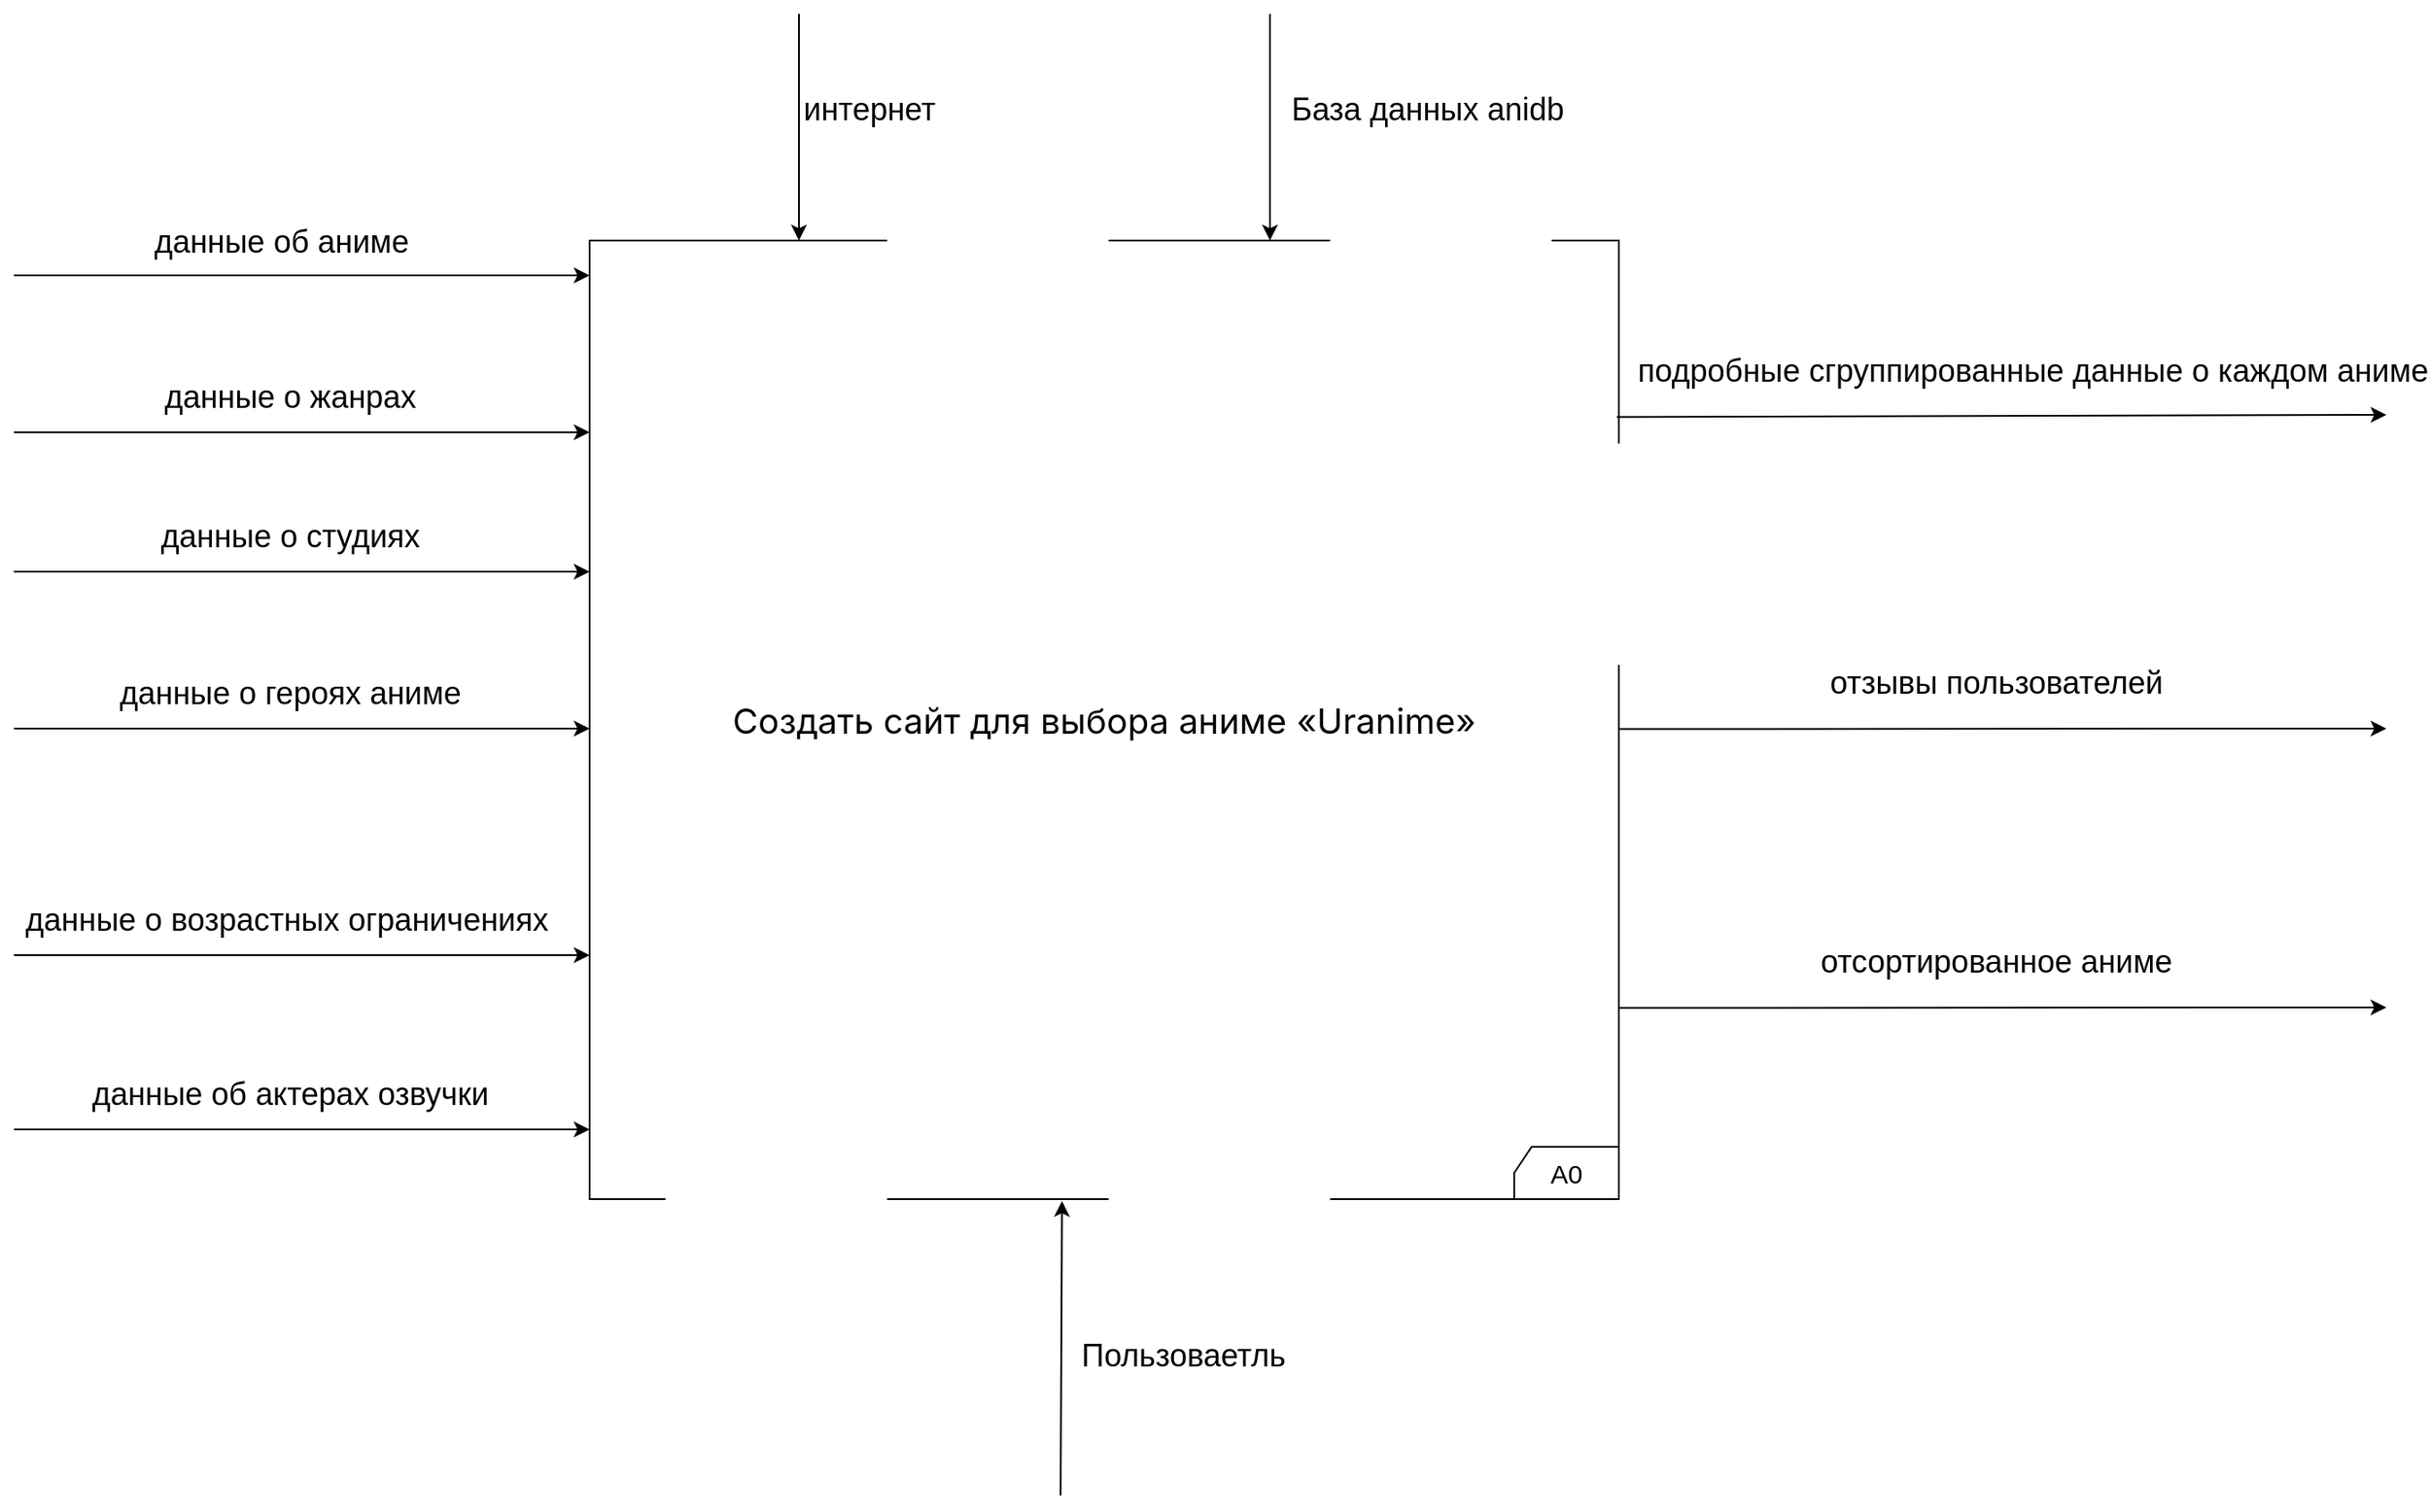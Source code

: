 <mxfile version="20.1.1" type="github" pages="3">
  <diagram id="C1S7lXm1vycLu2fcg__U" name="Page-1">
    <mxGraphModel dx="1609" dy="649" grid="1" gridSize="10" guides="1" tooltips="1" connect="1" arrows="1" fold="1" page="1" pageScale="1" pageWidth="827" pageHeight="1169" math="0" shadow="0">
      <root>
        <mxCell id="0" />
        <mxCell id="1" parent="0" />
        <mxCell id="EpPyLKI_BGSp-W5NQvNy-1" value="&lt;font style=&quot;font-size: 15px;&quot;&gt;A0&lt;/font&gt;" style="shape=umlFrame;whiteSpace=wrap;html=1;direction=west;width=60;height=30;" vertex="1" parent="1">
          <mxGeometry x="210" y="160" width="590" height="550" as="geometry" />
        </mxCell>
        <mxCell id="EpPyLKI_BGSp-W5NQvNy-2" value="&lt;span style=&quot;font-family: -apple-system, BlinkMacSystemFont, Roboto, &amp;quot;Open Sans&amp;quot;, &amp;quot;Helvetica Neue&amp;quot;, &amp;quot;Noto Sans Armenian&amp;quot;, &amp;quot;Noto Sans Bengali&amp;quot;, &amp;quot;Noto Sans Cherokee&amp;quot;, &amp;quot;Noto Sans Devanagari&amp;quot;, &amp;quot;Noto Sans Ethiopic&amp;quot;, &amp;quot;Noto Sans Georgian&amp;quot;, &amp;quot;Noto Sans Hebrew&amp;quot;, &amp;quot;Noto Sans Kannada&amp;quot;, &amp;quot;Noto Sans Khmer&amp;quot;, &amp;quot;Noto Sans Lao&amp;quot;, &amp;quot;Noto Sans Osmanya&amp;quot;, &amp;quot;Noto Sans Tamil&amp;quot;, &amp;quot;Noto Sans Telugu&amp;quot;, &amp;quot;Noto Sans Thai&amp;quot;, sans-serif; font-style: normal; font-variant-ligatures: normal; font-variant-caps: normal; font-weight: 400; letter-spacing: normal; orphans: 2; text-indent: 0px; text-transform: none; widows: 2; word-spacing: 0px; -webkit-text-stroke-width: 0px; text-decoration-thickness: initial; text-decoration-style: initial; text-decoration-color: initial; float: none; background-color: rgb(255, 255, 255); display: inline !important;&quot;&gt;&lt;font style=&quot;font-size: 20px;&quot;&gt;Создать сайт для выбора аниме «Uranime»&lt;/font&gt;&lt;/span&gt;" style="text;whiteSpace=wrap;html=1;align=center;verticalAlign=middle;" vertex="1" parent="1">
          <mxGeometry x="210" y="160" width="590" height="550" as="geometry" />
        </mxCell>
        <mxCell id="EpPyLKI_BGSp-W5NQvNy-3" value="" style="endArrow=classic;html=1;rounded=0;fontSize=20;fontColor=#000000;" edge="1" parent="1">
          <mxGeometry width="50" height="50" relative="1" as="geometry">
            <mxPoint x="-120" y="180" as="sourcePoint" />
            <mxPoint x="210" y="180" as="targetPoint" />
          </mxGeometry>
        </mxCell>
        <mxCell id="EpPyLKI_BGSp-W5NQvNy-4" value="&lt;font style=&quot;font-size: 18px;&quot;&gt;данные об аниме&lt;/font&gt;" style="edgeLabel;html=1;align=center;verticalAlign=middle;resizable=0;points=[];fontSize=20;fontColor=#000000;" vertex="1" connectable="0" parent="EpPyLKI_BGSp-W5NQvNy-3">
          <mxGeometry x="-0.122" y="1" relative="1" as="geometry">
            <mxPoint x="8" y="-19" as="offset" />
          </mxGeometry>
        </mxCell>
        <mxCell id="EpPyLKI_BGSp-W5NQvNy-5" value="" style="endArrow=classic;html=1;rounded=0;fontSize=18;fontColor=#000000;entryX=0.006;entryY=0.28;entryDx=0;entryDy=0;entryPerimeter=0;" edge="1" parent="1">
          <mxGeometry width="50" height="50" relative="1" as="geometry">
            <mxPoint x="-120" y="270" as="sourcePoint" />
            <mxPoint x="210.0" y="270" as="targetPoint" />
          </mxGeometry>
        </mxCell>
        <mxCell id="EpPyLKI_BGSp-W5NQvNy-6" value="данные о жанрах" style="edgeLabel;html=1;align=center;verticalAlign=middle;resizable=0;points=[];fontSize=18;fontColor=#000000;" vertex="1" connectable="0" parent="EpPyLKI_BGSp-W5NQvNy-5">
          <mxGeometry x="0.193" y="1" relative="1" as="geometry">
            <mxPoint x="-39" y="-19" as="offset" />
          </mxGeometry>
        </mxCell>
        <mxCell id="EpPyLKI_BGSp-W5NQvNy-7" value="" style="endArrow=classic;html=1;rounded=0;fontSize=18;fontColor=#000000;entryX=0.006;entryY=0.28;entryDx=0;entryDy=0;entryPerimeter=0;" edge="1" parent="1">
          <mxGeometry width="50" height="50" relative="1" as="geometry">
            <mxPoint x="-120" y="350" as="sourcePoint" />
            <mxPoint x="210" y="350" as="targetPoint" />
          </mxGeometry>
        </mxCell>
        <mxCell id="EpPyLKI_BGSp-W5NQvNy-8" value="данные о студиях" style="edgeLabel;html=1;align=center;verticalAlign=middle;resizable=0;points=[];fontSize=18;fontColor=#000000;" vertex="1" connectable="0" parent="EpPyLKI_BGSp-W5NQvNy-7">
          <mxGeometry x="0.193" y="1" relative="1" as="geometry">
            <mxPoint x="-39" y="-19" as="offset" />
          </mxGeometry>
        </mxCell>
        <mxCell id="EpPyLKI_BGSp-W5NQvNy-9" value="" style="endArrow=classic;html=1;rounded=0;fontSize=18;fontColor=#000000;entryX=0.006;entryY=0.28;entryDx=0;entryDy=0;entryPerimeter=0;" edge="1" parent="1">
          <mxGeometry width="50" height="50" relative="1" as="geometry">
            <mxPoint x="-120" y="440" as="sourcePoint" />
            <mxPoint x="210" y="440" as="targetPoint" />
          </mxGeometry>
        </mxCell>
        <mxCell id="EpPyLKI_BGSp-W5NQvNy-10" value="данные о героях аниме" style="edgeLabel;html=1;align=center;verticalAlign=middle;resizable=0;points=[];fontSize=18;fontColor=#000000;" vertex="1" connectable="0" parent="EpPyLKI_BGSp-W5NQvNy-9">
          <mxGeometry x="0.193" y="1" relative="1" as="geometry">
            <mxPoint x="-39" y="-19" as="offset" />
          </mxGeometry>
        </mxCell>
        <mxCell id="EpPyLKI_BGSp-W5NQvNy-11" value="данные о возрастных ограничениях" style="endArrow=classic;html=1;rounded=0;fontSize=18;fontColor=#000000;entryX=0.006;entryY=0.28;entryDx=0;entryDy=0;entryPerimeter=0;" edge="1" parent="1">
          <mxGeometry x="-0.059" y="20" width="50" height="50" relative="1" as="geometry">
            <mxPoint x="-120" y="570" as="sourcePoint" />
            <mxPoint x="210" y="570" as="targetPoint" />
            <mxPoint as="offset" />
          </mxGeometry>
        </mxCell>
        <mxCell id="EpPyLKI_BGSp-W5NQvNy-15" value="" style="endArrow=classic;html=1;rounded=0;fontSize=18;fontColor=#000000;entryX=0.006;entryY=0.28;entryDx=0;entryDy=0;entryPerimeter=0;" edge="1" parent="1">
          <mxGeometry width="50" height="50" relative="1" as="geometry">
            <mxPoint x="-120" y="670" as="sourcePoint" />
            <mxPoint x="210" y="670" as="targetPoint" />
          </mxGeometry>
        </mxCell>
        <mxCell id="EpPyLKI_BGSp-W5NQvNy-16" value="данные об актерах озвучки" style="edgeLabel;html=1;align=center;verticalAlign=middle;resizable=0;points=[];fontSize=18;fontColor=#000000;" vertex="1" connectable="0" parent="EpPyLKI_BGSp-W5NQvNy-15">
          <mxGeometry x="0.193" y="1" relative="1" as="geometry">
            <mxPoint x="-39" y="-19" as="offset" />
          </mxGeometry>
        </mxCell>
        <mxCell id="EpPyLKI_BGSp-W5NQvNy-17" value="" style="endArrow=classic;html=1;rounded=0;fontSize=15;fontColor=#000000;" edge="1" parent="1">
          <mxGeometry width="50" height="50" relative="1" as="geometry">
            <mxPoint x="600" y="30" as="sourcePoint" />
            <mxPoint x="600" y="160" as="targetPoint" />
          </mxGeometry>
        </mxCell>
        <mxCell id="EpPyLKI_BGSp-W5NQvNy-18" value="&lt;font style=&quot;font-size: 18px;&quot;&gt;База данных anidb&lt;/font&gt;" style="edgeLabel;html=1;align=center;verticalAlign=middle;resizable=0;points=[];fontSize=18;fontColor=#000000;" vertex="1" connectable="0" parent="EpPyLKI_BGSp-W5NQvNy-17">
          <mxGeometry x="-0.154" y="2" relative="1" as="geometry">
            <mxPoint x="88" as="offset" />
          </mxGeometry>
        </mxCell>
        <mxCell id="EpPyLKI_BGSp-W5NQvNy-19" value="" style="endArrow=classic;html=1;rounded=0;fontSize=15;fontColor=#000000;" edge="1" parent="1">
          <mxGeometry width="50" height="50" relative="1" as="geometry">
            <mxPoint x="330" y="30" as="sourcePoint" />
            <mxPoint x="330" y="160" as="targetPoint" />
          </mxGeometry>
        </mxCell>
        <mxCell id="EpPyLKI_BGSp-W5NQvNy-20" value="интернет" style="edgeLabel;html=1;align=center;verticalAlign=middle;resizable=0;points=[];fontSize=18;fontColor=#000000;" vertex="1" connectable="0" parent="EpPyLKI_BGSp-W5NQvNy-19">
          <mxGeometry x="-0.154" y="2" relative="1" as="geometry">
            <mxPoint x="38" as="offset" />
          </mxGeometry>
        </mxCell>
        <mxCell id="EpPyLKI_BGSp-W5NQvNy-23" value="" style="endArrow=classic;html=1;rounded=0;fontSize=18;fontColor=#000000;exitX=0.998;exitY=0.184;exitDx=0;exitDy=0;exitPerimeter=0;" edge="1" parent="1" source="EpPyLKI_BGSp-W5NQvNy-2">
          <mxGeometry width="50" height="50" relative="1" as="geometry">
            <mxPoint x="839" y="256.25" as="sourcePoint" />
            <mxPoint x="1240" y="260" as="targetPoint" />
          </mxGeometry>
        </mxCell>
        <mxCell id="EpPyLKI_BGSp-W5NQvNy-24" value="подробные сгруппированные данные о каждом аниме" style="edgeLabel;html=1;align=center;verticalAlign=middle;resizable=0;points=[];fontSize=18;fontColor=#000000;" vertex="1" connectable="0" parent="EpPyLKI_BGSp-W5NQvNy-23">
          <mxGeometry x="-0.18" y="-5" relative="1" as="geometry">
            <mxPoint x="57" y="-31" as="offset" />
          </mxGeometry>
        </mxCell>
        <mxCell id="EpPyLKI_BGSp-W5NQvNy-25" value="" style="endArrow=classic;html=1;rounded=0;fontSize=18;fontColor=#000000;exitX=1;exitY=0.175;exitDx=0;exitDy=0;exitPerimeter=0;" edge="1" parent="1">
          <mxGeometry width="50" height="50" relative="1" as="geometry">
            <mxPoint x="800" y="440.25" as="sourcePoint" />
            <mxPoint x="1240" y="440" as="targetPoint" />
          </mxGeometry>
        </mxCell>
        <mxCell id="EpPyLKI_BGSp-W5NQvNy-26" value="отзывы пользователей" style="edgeLabel;html=1;align=center;verticalAlign=middle;resizable=0;points=[];fontSize=18;fontColor=#000000;" vertex="1" connectable="0" parent="EpPyLKI_BGSp-W5NQvNy-25">
          <mxGeometry x="-0.18" y="-5" relative="1" as="geometry">
            <mxPoint x="35" y="-31" as="offset" />
          </mxGeometry>
        </mxCell>
        <mxCell id="EpPyLKI_BGSp-W5NQvNy-27" value="" style="endArrow=classic;html=1;rounded=0;fontSize=18;fontColor=#000000;exitX=1;exitY=0.175;exitDx=0;exitDy=0;exitPerimeter=0;" edge="1" parent="1">
          <mxGeometry width="50" height="50" relative="1" as="geometry">
            <mxPoint x="800" y="600.25" as="sourcePoint" />
            <mxPoint x="1240" y="600" as="targetPoint" />
          </mxGeometry>
        </mxCell>
        <mxCell id="EpPyLKI_BGSp-W5NQvNy-28" value="отсортированное аниме" style="edgeLabel;html=1;align=center;verticalAlign=middle;resizable=0;points=[];fontSize=18;fontColor=#000000;" vertex="1" connectable="0" parent="EpPyLKI_BGSp-W5NQvNy-27">
          <mxGeometry x="-0.18" y="-5" relative="1" as="geometry">
            <mxPoint x="35" y="-31" as="offset" />
          </mxGeometry>
        </mxCell>
        <mxCell id="EpPyLKI_BGSp-W5NQvNy-33" value="Пользоваетль" style="endArrow=classic;html=1;rounded=0;fontSize=18;fontColor=#000000;entryX=0.459;entryY=1.002;entryDx=0;entryDy=0;entryPerimeter=0;" edge="1" parent="1" target="EpPyLKI_BGSp-W5NQvNy-2">
          <mxGeometry x="-0.049" y="-70" width="50" height="50" relative="1" as="geometry">
            <mxPoint x="480" y="880" as="sourcePoint" />
            <mxPoint x="480" y="820" as="targetPoint" />
            <mxPoint as="offset" />
          </mxGeometry>
        </mxCell>
      </root>
    </mxGraphModel>
  </diagram>
  <diagram id="Or-lZ70Ezy1ZNHymoeio" name="Page-2">
    <mxGraphModel dx="1609" dy="1818" grid="1" gridSize="10" guides="1" tooltips="1" connect="1" arrows="1" fold="1" page="1" pageScale="1" pageWidth="827" pageHeight="1169" math="0" shadow="0">
      <root>
        <mxCell id="0" />
        <mxCell id="1" parent="0" />
        <mxCell id="6W7InJgg7Zyp4sVrnLlZ-1" value="&lt;font style=&quot;font-size: 19px;&quot;&gt;A1&lt;/font&gt;" style="shape=umlFrame;whiteSpace=wrap;html=1;direction=west;width=80;height=40;" vertex="1" parent="1">
          <mxGeometry x="100" y="120" width="590" height="550" as="geometry" />
        </mxCell>
        <mxCell id="QYXQcuzDmwCKAN16wYCU-1" value="&lt;font size=&quot;1&quot; face=&quot;-apple-system, BlinkMacSystemFont, Roboto, Open Sans, Helvetica Neue, Noto Sans Armenian, Noto Sans Bengali, Noto Sans Cherokee, Noto Sans Devanagari, Noto Sans Ethiopic, Noto Sans Georgian, Noto Sans Hebrew, Noto Sans Kannada, Noto Sans Khmer, Noto Sans Lao, Noto Sans Osmanya, Noto Sans Tamil, Noto Sans Telugu, Noto Sans Thai, sans-serif&quot; style=&quot;&quot;&gt;&lt;span style=&quot;background-color: rgb(255, 255, 255); font-size: 31px;&quot;&gt;Переход на главную страницу выбора аниме по фильтрам&lt;/span&gt;&lt;/font&gt;" style="text;whiteSpace=wrap;html=1;align=center;verticalAlign=middle;strokeWidth=1;fontSize=27;" vertex="1" parent="1">
          <mxGeometry x="100" y="190" width="590" height="380" as="geometry" />
        </mxCell>
        <mxCell id="s5IMsq5uQT9vIxX8dzPe-1" value="&lt;font style=&quot;font-size: 19px;&quot;&gt;A2&lt;/font&gt;" style="shape=umlFrame;whiteSpace=wrap;html=1;direction=west;width=90;height=50;" vertex="1" parent="1">
          <mxGeometry x="930" y="820" width="590" height="550" as="geometry" />
        </mxCell>
        <mxCell id="s5IMsq5uQT9vIxX8dzPe-2" value="&lt;font face=&quot;-apple-system, BlinkMacSystemFont, Roboto, Open Sans, Helvetica Neue, Noto Sans Armenian, Noto Sans Bengali, Noto Sans Cherokee, Noto Sans Devanagari, Noto Sans Ethiopic, Noto Sans Georgian, Noto Sans Hebrew, Noto Sans Kannada, Noto Sans Khmer, Noto Sans Lao, Noto Sans Osmanya, Noto Sans Tamil, Noto Sans Telugu, Noto Sans Thai, sans-serif&quot; style=&quot;font-size: 32px;&quot;&gt;&lt;span style=&quot;background-color: rgb(255, 255, 255); font-size: 32px;&quot;&gt;Переход на страницу выбранного аниме&lt;/span&gt;&lt;/font&gt;" style="text;whiteSpace=wrap;html=1;align=center;verticalAlign=middle;fontSize=32;" vertex="1" parent="1">
          <mxGeometry x="930" y="905" width="590" height="380" as="geometry" />
        </mxCell>
        <mxCell id="xp2BzdXL1EfM8Uey_ax4-1" value="" style="endArrow=classic;html=1;rounded=0;fontSize=20;fontColor=#000000;" edge="1" parent="1">
          <mxGeometry width="50" height="50" relative="1" as="geometry">
            <mxPoint x="-320" y="160" as="sourcePoint" />
            <mxPoint x="100" y="160" as="targetPoint" />
          </mxGeometry>
        </mxCell>
        <mxCell id="xp2BzdXL1EfM8Uey_ax4-2" value="&lt;font style=&quot;font-size: 25px;&quot;&gt;данные об аниме&lt;/font&gt;" style="edgeLabel;html=1;align=center;verticalAlign=middle;resizable=0;points=[];fontSize=25;fontColor=#000000;" vertex="1" connectable="0" parent="xp2BzdXL1EfM8Uey_ax4-1">
          <mxGeometry x="-0.122" y="1" relative="1" as="geometry">
            <mxPoint x="8" y="-19" as="offset" />
          </mxGeometry>
        </mxCell>
        <mxCell id="xp2BzdXL1EfM8Uey_ax4-3" value="" style="endArrow=classic;html=1;rounded=0;fontSize=18;fontColor=#000000;entryX=0.006;entryY=0.28;entryDx=0;entryDy=0;entryPerimeter=0;" edge="1" parent="1">
          <mxGeometry width="50" height="50" relative="1" as="geometry">
            <mxPoint x="-320" y="250" as="sourcePoint" />
            <mxPoint x="100" y="250" as="targetPoint" />
          </mxGeometry>
        </mxCell>
        <mxCell id="xp2BzdXL1EfM8Uey_ax4-4" value="данные о жанрах" style="edgeLabel;html=1;align=center;verticalAlign=middle;resizable=0;points=[];fontSize=25;fontColor=#000000;" vertex="1" connectable="0" parent="xp2BzdXL1EfM8Uey_ax4-3">
          <mxGeometry x="0.193" y="1" relative="1" as="geometry">
            <mxPoint x="-39" y="-19" as="offset" />
          </mxGeometry>
        </mxCell>
        <mxCell id="xp2BzdXL1EfM8Uey_ax4-5" value="" style="endArrow=classic;html=1;rounded=0;fontSize=18;fontColor=#000000;entryX=0.006;entryY=0.28;entryDx=0;entryDy=0;entryPerimeter=0;" edge="1" parent="1">
          <mxGeometry width="50" height="50" relative="1" as="geometry">
            <mxPoint x="-320" y="330" as="sourcePoint" />
            <mxPoint x="100" y="330" as="targetPoint" />
          </mxGeometry>
        </mxCell>
        <mxCell id="xp2BzdXL1EfM8Uey_ax4-6" value="данные о студиях" style="edgeLabel;html=1;align=center;verticalAlign=middle;resizable=0;points=[];fontSize=24;fontColor=#000000;" vertex="1" connectable="0" parent="xp2BzdXL1EfM8Uey_ax4-5">
          <mxGeometry x="0.193" y="1" relative="1" as="geometry">
            <mxPoint x="-39" y="-19" as="offset" />
          </mxGeometry>
        </mxCell>
        <mxCell id="xp2BzdXL1EfM8Uey_ax4-7" value="" style="endArrow=classic;html=1;rounded=0;fontSize=18;fontColor=#000000;entryX=0.006;entryY=0.28;entryDx=0;entryDy=0;entryPerimeter=0;" edge="1" parent="1">
          <mxGeometry width="50" height="50" relative="1" as="geometry">
            <mxPoint x="-320" y="420" as="sourcePoint" />
            <mxPoint x="100" y="420" as="targetPoint" />
          </mxGeometry>
        </mxCell>
        <mxCell id="xp2BzdXL1EfM8Uey_ax4-8" value="&lt;font style=&quot;font-size: 25px;&quot;&gt;данные о героях аниме&lt;/font&gt;" style="edgeLabel;html=1;align=center;verticalAlign=middle;resizable=0;points=[];fontSize=25;fontColor=#000000;" vertex="1" connectable="0" parent="xp2BzdXL1EfM8Uey_ax4-7">
          <mxGeometry x="0.193" y="1" relative="1" as="geometry">
            <mxPoint x="-39" y="-19" as="offset" />
          </mxGeometry>
        </mxCell>
        <mxCell id="xp2BzdXL1EfM8Uey_ax4-9" value="данные о возрастных ограничениях" style="endArrow=classic;html=1;rounded=0;fontSize=23;fontColor=#000000;entryX=0.006;entryY=0.28;entryDx=0;entryDy=0;entryPerimeter=0;" edge="1" parent="1">
          <mxGeometry x="-0.151" y="20" width="50" height="50" relative="1" as="geometry">
            <mxPoint x="-310" y="550" as="sourcePoint" />
            <mxPoint x="100" y="550" as="targetPoint" />
            <mxPoint as="offset" />
          </mxGeometry>
        </mxCell>
        <mxCell id="xp2BzdXL1EfM8Uey_ax4-10" value="" style="endArrow=classic;html=1;rounded=0;fontSize=18;fontColor=#000000;entryX=0.006;entryY=0.28;entryDx=0;entryDy=0;entryPerimeter=0;" edge="1" parent="1">
          <mxGeometry width="50" height="50" relative="1" as="geometry">
            <mxPoint x="-230" y="650" as="sourcePoint" />
            <mxPoint x="100" y="650" as="targetPoint" />
          </mxGeometry>
        </mxCell>
        <mxCell id="xp2BzdXL1EfM8Uey_ax4-11" value="данные об актерах озвучки" style="edgeLabel;html=1;align=center;verticalAlign=middle;resizable=0;points=[];fontSize=22;fontColor=#000000;" vertex="1" connectable="0" parent="xp2BzdXL1EfM8Uey_ax4-10">
          <mxGeometry x="0.193" y="1" relative="1" as="geometry">
            <mxPoint x="-39" y="-19" as="offset" />
          </mxGeometry>
        </mxCell>
        <mxCell id="xp2BzdXL1EfM8Uey_ax4-12" value="" style="endArrow=classic;html=1;rounded=0;fontSize=18;fontColor=#000000;exitX=1.002;exitY=0.405;exitDx=0;exitDy=0;exitPerimeter=0;entryX=0;entryY=0.355;entryDx=0;entryDy=0;entryPerimeter=0;" edge="1" parent="1" source="QYXQcuzDmwCKAN16wYCU-1" target="s5IMsq5uQT9vIxX8dzPe-2">
          <mxGeometry width="50" height="50" relative="1" as="geometry">
            <mxPoint x="780" y="380" as="sourcePoint" />
            <mxPoint x="830" y="344" as="targetPoint" />
            <Array as="points">
              <mxPoint x="800" y="344" />
              <mxPoint x="800" y="1040" />
            </Array>
          </mxGeometry>
        </mxCell>
        <mxCell id="xp2BzdXL1EfM8Uey_ax4-13" value="&lt;font style=&quot;font-size: 26px;&quot;&gt;подробные сгруппированные &lt;br&gt;данные о каждом аниме&lt;/font&gt;" style="edgeLabel;html=1;align=center;verticalAlign=middle;resizable=0;points=[];fontSize=21;fontColor=#000000;" vertex="1" connectable="0" parent="xp2BzdXL1EfM8Uey_ax4-12">
          <mxGeometry x="-0.705" y="2" relative="1" as="geometry">
            <mxPoint x="108" y="-83" as="offset" />
          </mxGeometry>
        </mxCell>
        <mxCell id="9_1R4pLCJzWYDmmcYKB7-1" value="" style="endArrow=classic;html=1;rounded=0;fontSize=15;fontColor=#000000;entryX=0.286;entryY=0.996;entryDx=0;entryDy=0;entryPerimeter=0;" edge="1" parent="1" target="6W7InJgg7Zyp4sVrnLlZ-1">
          <mxGeometry width="50" height="50" relative="1" as="geometry">
            <mxPoint x="521" y="-400" as="sourcePoint" />
            <mxPoint x="520" y="-120" as="targetPoint" />
          </mxGeometry>
        </mxCell>
        <mxCell id="9_1R4pLCJzWYDmmcYKB7-2" value="&lt;font style=&quot;font-size: 27px;&quot;&gt;База данных anidb&lt;/font&gt;" style="edgeLabel;html=1;align=center;verticalAlign=middle;resizable=0;points=[];fontSize=23;fontColor=#000000;" vertex="1" connectable="0" parent="9_1R4pLCJzWYDmmcYKB7-1">
          <mxGeometry x="-0.154" y="2" relative="1" as="geometry">
            <mxPoint x="137" y="-98" as="offset" />
          </mxGeometry>
        </mxCell>
        <mxCell id="9_1R4pLCJzWYDmmcYKB7-3" value="" style="endArrow=classic;html=1;rounded=0;fontSize=15;fontColor=#000000;dashed=1;" edge="1" parent="1">
          <mxGeometry width="50" height="50" relative="1" as="geometry">
            <mxPoint x="270" y="-400" as="sourcePoint" />
            <mxPoint x="270" y="120" as="targetPoint" />
          </mxGeometry>
        </mxCell>
        <mxCell id="9_1R4pLCJzWYDmmcYKB7-4" value="&lt;font style=&quot;font-size: 31px;&quot;&gt;интернет&lt;/font&gt;" style="edgeLabel;html=1;align=center;verticalAlign=middle;resizable=0;points=[];fontSize=25;fontColor=#000000;" vertex="1" connectable="0" parent="9_1R4pLCJzWYDmmcYKB7-3">
          <mxGeometry x="-0.154" y="2" relative="1" as="geometry">
            <mxPoint x="78" as="offset" />
          </mxGeometry>
        </mxCell>
        <mxCell id="9_1R4pLCJzWYDmmcYKB7-5" value="" style="endArrow=classic;html=1;rounded=0;fontSize=18;fontColor=#000000;entryX=0.336;entryY=0.998;entryDx=0;entryDy=0;entryPerimeter=0;" edge="1" parent="1" target="s5IMsq5uQT9vIxX8dzPe-1">
          <mxGeometry width="50" height="50" relative="1" as="geometry">
            <mxPoint x="520" y="-200" as="sourcePoint" />
            <mxPoint x="1320" y="560" as="targetPoint" />
            <Array as="points">
              <mxPoint x="1320" y="-200" />
            </Array>
          </mxGeometry>
        </mxCell>
        <mxCell id="9_1R4pLCJzWYDmmcYKB7-6" value="" style="endArrow=classic;html=1;rounded=0;fontSize=18;fontColor=#000000;entryX=0.542;entryY=0.998;entryDx=0;entryDy=0;entryPerimeter=0;dashed=1;" edge="1" parent="1" target="s5IMsq5uQT9vIxX8dzPe-1">
          <mxGeometry width="50" height="50" relative="1" as="geometry">
            <mxPoint x="270" y="-100" as="sourcePoint" />
            <mxPoint x="880" y="70" as="targetPoint" />
            <Array as="points">
              <mxPoint x="1120" y="-100" />
              <mxPoint x="1200" y="-100" />
            </Array>
          </mxGeometry>
        </mxCell>
        <mxCell id="OFW6dDlTqw3h3xmWxbmD-1" value="" style="endArrow=classic;html=1;rounded=0;fontSize=18;fontColor=#000000;exitX=1;exitY=0.403;exitDx=0;exitDy=0;exitPerimeter=0;" edge="1" parent="1" source="QYXQcuzDmwCKAN16wYCU-1">
          <mxGeometry width="50" height="50" relative="1" as="geometry">
            <mxPoint x="890" y="380" as="sourcePoint" />
            <mxPoint x="1900" y="343" as="targetPoint" />
          </mxGeometry>
        </mxCell>
        <mxCell id="rmfFdTrtOwImOQRTklDX-1" value="" style="endArrow=classic;html=1;rounded=0;fontSize=18;fontColor=#000000;exitX=1;exitY=0.175;exitDx=0;exitDy=0;exitPerimeter=0;" edge="1" parent="1">
          <mxGeometry width="50" height="50" relative="1" as="geometry">
            <mxPoint x="1520" y="970.25" as="sourcePoint" />
            <mxPoint x="1960" y="970" as="targetPoint" />
          </mxGeometry>
        </mxCell>
        <mxCell id="rmfFdTrtOwImOQRTklDX-2" value="отзывы пользователей" style="edgeLabel;html=1;align=center;verticalAlign=middle;resizable=0;points=[];fontSize=26;fontColor=#000000;" vertex="1" connectable="0" parent="rmfFdTrtOwImOQRTklDX-1">
          <mxGeometry x="-0.18" y="-5" relative="1" as="geometry">
            <mxPoint x="35" y="-31" as="offset" />
          </mxGeometry>
        </mxCell>
        <mxCell id="rmfFdTrtOwImOQRTklDX-3" value="" style="endArrow=classic;html=1;rounded=0;fontSize=18;fontColor=#000000;exitX=1;exitY=0.175;exitDx=0;exitDy=0;exitPerimeter=0;" edge="1" parent="1">
          <mxGeometry width="50" height="50" relative="1" as="geometry">
            <mxPoint x="1520" y="1130.25" as="sourcePoint" />
            <mxPoint x="1960" y="1130" as="targetPoint" />
          </mxGeometry>
        </mxCell>
        <mxCell id="rmfFdTrtOwImOQRTklDX-4" value="отсортированное аниме" style="edgeLabel;html=1;align=center;verticalAlign=middle;resizable=0;points=[];fontSize=25;fontColor=#000000;" vertex="1" connectable="0" parent="rmfFdTrtOwImOQRTklDX-3">
          <mxGeometry x="-0.18" y="-5" relative="1" as="geometry">
            <mxPoint x="35" y="-31" as="offset" />
          </mxGeometry>
        </mxCell>
        <mxCell id="vrzRzaJDXeZ6mmd82JKl-1" value="" style="endArrow=classic;html=1;rounded=0;fontSize=18;fontColor=#000000;entryX=0.561;entryY=-0.002;entryDx=0;entryDy=0;entryPerimeter=0;" edge="1" parent="1" target="6W7InJgg7Zyp4sVrnLlZ-1">
          <mxGeometry width="50" height="50" relative="1" as="geometry">
            <mxPoint x="359" y="1600" as="sourcePoint" />
            <mxPoint x="350" y="1320" as="targetPoint" />
          </mxGeometry>
        </mxCell>
        <mxCell id="vrzRzaJDXeZ6mmd82JKl-3" value="Пользователь" style="edgeLabel;html=1;align=center;verticalAlign=middle;resizable=0;points=[];fontSize=25;fontColor=#000000;" vertex="1" connectable="0" parent="vrzRzaJDXeZ6mmd82JKl-1">
          <mxGeometry x="-0.399" y="-1" relative="1" as="geometry">
            <mxPoint x="90" y="109" as="offset" />
          </mxGeometry>
        </mxCell>
        <mxCell id="vrzRzaJDXeZ6mmd82JKl-2" value="" style="endArrow=classic;html=1;rounded=0;fontSize=18;fontColor=#000000;entryX=0.469;entryY=-0.004;entryDx=0;entryDy=0;entryPerimeter=0;" edge="1" parent="1" target="s5IMsq5uQT9vIxX8dzPe-1">
          <mxGeometry width="50" height="50" relative="1" as="geometry">
            <mxPoint x="360" y="1520" as="sourcePoint" />
            <mxPoint x="530" y="1540" as="targetPoint" />
            <Array as="points">
              <mxPoint x="1243" y="1520" />
            </Array>
          </mxGeometry>
        </mxCell>
      </root>
    </mxGraphModel>
  </diagram>
  <diagram id="akvDpEUrb3YoUCGv6VBy" name="Page-3">
    <mxGraphModel dx="-45" dy="649" grid="1" gridSize="10" guides="1" tooltips="1" connect="1" arrows="1" fold="1" page="1" pageScale="1" pageWidth="827" pageHeight="1169" math="0" shadow="0">
      <root>
        <mxCell id="0" />
        <mxCell id="1" parent="0" />
        <mxCell id="OnIqfidzks8IIxQR1zKm-1" value="&lt;font style=&quot;font-size: 15px;&quot;&gt;A21&lt;/font&gt;" style="shape=umlFrame;whiteSpace=wrap;html=1;direction=west;width=60;height=30;" vertex="1" parent="1">
          <mxGeometry x="890" y="450" width="590" height="550" as="geometry" />
        </mxCell>
        <mxCell id="QEdKaqzzIi8Ro8U_J5Nz-1" value="&lt;font face=&quot;-apple-system, BlinkMacSystemFont, Roboto, Open Sans, Helvetica Neue, Noto Sans Armenian, Noto Sans Bengali, Noto Sans Cherokee, Noto Sans Devanagari, Noto Sans Ethiopic, Noto Sans Georgian, Noto Sans Hebrew, Noto Sans Kannada, Noto Sans Khmer, Noto Sans Lao, Noto Sans Osmanya, Noto Sans Tamil, Noto Sans Telugu, Noto Sans Thai, sans-serif&quot;&gt;&lt;span style=&quot;font-size: 20px; background-color: rgb(255, 255, 255);&quot;&gt;Добавление аниме в список&lt;/span&gt;&lt;/font&gt;" style="text;whiteSpace=wrap;html=1;align=center;verticalAlign=middle;" vertex="1" parent="1">
          <mxGeometry x="890" y="530" width="590" height="380" as="geometry" />
        </mxCell>
        <mxCell id="QEdKaqzzIi8Ro8U_J5Nz-2" value="&lt;font style=&quot;font-size: 15px;&quot;&gt;A22&lt;/font&gt;" style="shape=umlFrame;whiteSpace=wrap;html=1;direction=west;width=60;height=30;" vertex="1" parent="1">
          <mxGeometry x="1640" y="990" width="590" height="550" as="geometry" />
        </mxCell>
        <mxCell id="QEdKaqzzIi8Ro8U_J5Nz-3" value="&lt;font face=&quot;-apple-system, BlinkMacSystemFont, Roboto, Open Sans, Helvetica Neue, Noto Sans Armenian, Noto Sans Bengali, Noto Sans Cherokee, Noto Sans Devanagari, Noto Sans Ethiopic, Noto Sans Georgian, Noto Sans Hebrew, Noto Sans Kannada, Noto Sans Khmer, Noto Sans Lao, Noto Sans Osmanya, Noto Sans Tamil, Noto Sans Telugu, Noto Sans Thai, sans-serif&quot;&gt;&lt;span style=&quot;font-size: 20px; background-color: rgb(255, 255, 255);&quot;&gt;Добавление/просмотр отзывов на аниме&lt;/span&gt;&lt;/font&gt;" style="text;whiteSpace=wrap;html=1;align=center;verticalAlign=middle;" vertex="1" parent="1">
          <mxGeometry x="1640" y="1070" width="590" height="380" as="geometry" />
        </mxCell>
        <mxCell id="QEdKaqzzIi8Ro8U_J5Nz-4" value="" style="endArrow=classic;html=1;rounded=0;fontSize=18;fontColor=#000000;entryX=0.461;entryY=-0.009;entryDx=0;entryDy=0;entryPerimeter=0;" edge="1" parent="1" target="QEdKaqzzIi8Ro8U_J5Nz-2">
          <mxGeometry width="50" height="50" relative="1" as="geometry">
            <mxPoint x="1160" y="1860" as="sourcePoint" />
            <mxPoint x="1530" y="1810" as="targetPoint" />
            <Array as="points">
              <mxPoint x="1958" y="1860" />
            </Array>
          </mxGeometry>
        </mxCell>
        <mxCell id="QEdKaqzzIi8Ro8U_J5Nz-5" value="" style="endArrow=classic;html=1;rounded=0;fontSize=18;fontColor=#000000;entryX=0.544;entryY=0.002;entryDx=0;entryDy=0;entryPerimeter=0;" edge="1" parent="1" target="OnIqfidzks8IIxQR1zKm-1">
          <mxGeometry width="50" height="50" relative="1" as="geometry">
            <mxPoint x="1160" y="2040" as="sourcePoint" />
            <mxPoint x="1200" y="1760" as="targetPoint" />
          </mxGeometry>
        </mxCell>
        <mxCell id="QEdKaqzzIi8Ro8U_J5Nz-6" value="Пользователь" style="edgeLabel;html=1;align=center;verticalAlign=middle;resizable=0;points=[];fontSize=18;fontColor=#000000;" vertex="1" connectable="0" parent="QEdKaqzzIi8Ro8U_J5Nz-5">
          <mxGeometry x="-0.595" y="-1" relative="1" as="geometry">
            <mxPoint x="-81" y="31" as="offset" />
          </mxGeometry>
        </mxCell>
        <mxCell id="bNOl0EpgRK4ZnB2wiHXU-1" value="" style="endArrow=classic;html=1;rounded=0;fontSize=18;fontColor=#000000;exitX=1;exitY=0.175;exitDx=0;exitDy=0;exitPerimeter=0;" edge="1" parent="1">
          <mxGeometry width="50" height="50" relative="1" as="geometry">
            <mxPoint x="1480" y="680.25" as="sourcePoint" />
            <mxPoint x="1920" y="680" as="targetPoint" />
          </mxGeometry>
        </mxCell>
        <mxCell id="bNOl0EpgRK4ZnB2wiHXU-2" value="отсортированное аниме" style="edgeLabel;html=1;align=center;verticalAlign=middle;resizable=0;points=[];fontSize=18;fontColor=#000000;" vertex="1" connectable="0" parent="bNOl0EpgRK4ZnB2wiHXU-1">
          <mxGeometry x="-0.18" y="-5" relative="1" as="geometry">
            <mxPoint x="35" y="-31" as="offset" />
          </mxGeometry>
        </mxCell>
        <mxCell id="VzijfszM9PShUKMeUlic-1" value="" style="endArrow=classic;html=1;rounded=0;fontSize=18;fontColor=#000000;exitX=1;exitY=0.175;exitDx=0;exitDy=0;exitPerimeter=0;" edge="1" parent="1">
          <mxGeometry width="50" height="50" relative="1" as="geometry">
            <mxPoint x="2230" y="1280.25" as="sourcePoint" />
            <mxPoint x="2670" y="1280" as="targetPoint" />
          </mxGeometry>
        </mxCell>
        <mxCell id="VzijfszM9PShUKMeUlic-2" value="актуальные отзывы пользователей" style="edgeLabel;html=1;align=center;verticalAlign=middle;resizable=0;points=[];fontSize=18;fontColor=#000000;" vertex="1" connectable="0" parent="VzijfszM9PShUKMeUlic-1">
          <mxGeometry x="-0.18" y="-5" relative="1" as="geometry">
            <mxPoint x="35" y="-31" as="offset" />
          </mxGeometry>
        </mxCell>
      </root>
    </mxGraphModel>
  </diagram>
</mxfile>
